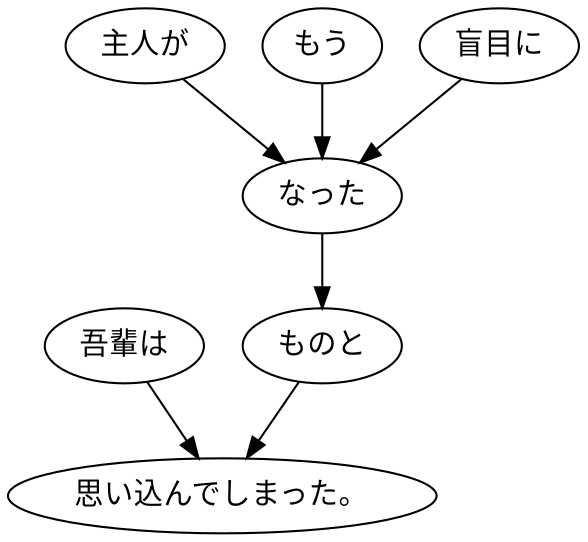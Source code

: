digraph graph5432 {
	node0 [label="吾輩は"];
	node1 [label="主人が"];
	node2 [label="もう"];
	node3 [label="盲目に"];
	node4 [label="なった"];
	node5 [label="ものと"];
	node6 [label="思い込んでしまった。"];
	node0 -> node6;
	node1 -> node4;
	node2 -> node4;
	node3 -> node4;
	node4 -> node5;
	node5 -> node6;
}
